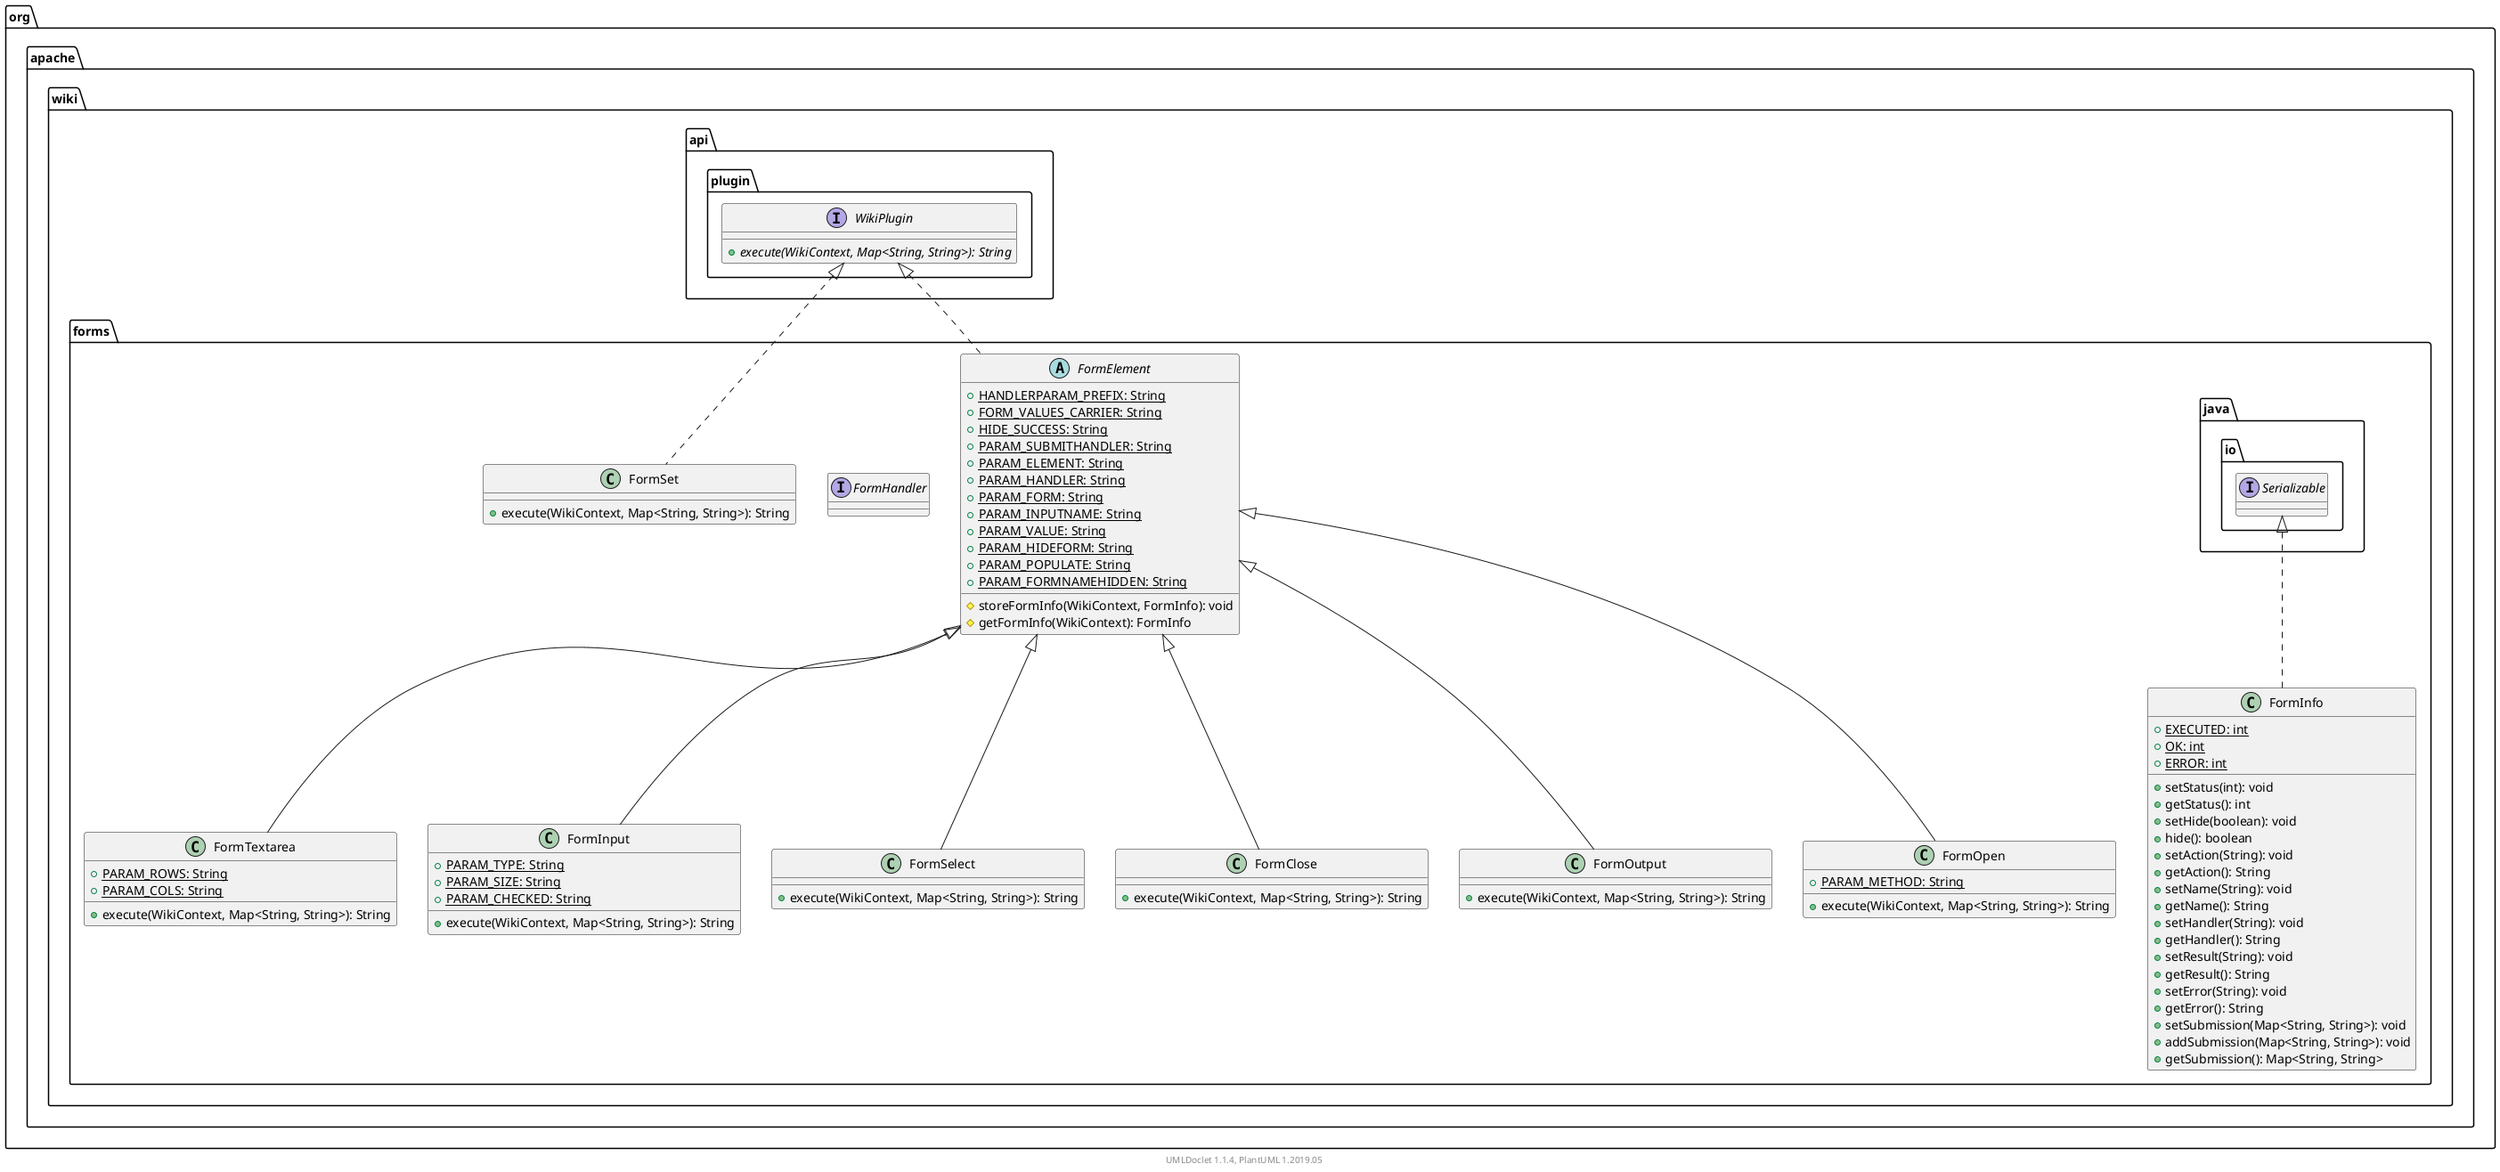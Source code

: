 @startuml

    namespace org.apache.wiki.forms {

        class FormTextarea [[FormTextarea.html]] {
            {static} +PARAM_ROWS: String
            {static} +PARAM_COLS: String
            +execute(WikiContext, Map<String, String>): String
        }

        abstract class FormElement [[FormElement.html]] {
            {static} +HANDLERPARAM_PREFIX: String
            {static} +FORM_VALUES_CARRIER: String
            {static} +HIDE_SUCCESS: String
            {static} +PARAM_SUBMITHANDLER: String
            {static} +PARAM_ELEMENT: String
            {static} +PARAM_HANDLER: String
            {static} +PARAM_FORM: String
            {static} +PARAM_INPUTNAME: String
            {static} +PARAM_VALUE: String
            {static} +PARAM_HIDEFORM: String
            {static} +PARAM_POPULATE: String
            {static} +PARAM_FORMNAMEHIDDEN: String
            #storeFormInfo(WikiContext, FormInfo): void
            #getFormInfo(WikiContext): FormInfo
        }

        class FormInput [[FormInput.html]] {
            {static} +PARAM_TYPE: String
            {static} +PARAM_SIZE: String
            {static} +PARAM_CHECKED: String
            +execute(WikiContext, Map<String, String>): String
        }

        class FormSelect [[FormSelect.html]] {
            +execute(WikiContext, Map<String, String>): String
        }

        class FormClose [[FormClose.html]] {
            +execute(WikiContext, Map<String, String>): String
        }

        class FormOutput [[FormOutput.html]] {
            +execute(WikiContext, Map<String, String>): String
        }

        interface FormHandler [[FormHandler.html]] {
        }

        class FormInfo [[FormInfo.html]] {
            {static} +EXECUTED: int
            {static} +OK: int
            {static} +ERROR: int
            +setStatus(int): void
            +getStatus(): int
            +setHide(boolean): void
            +hide(): boolean
            +setAction(String): void
            +getAction(): String
            +setName(String): void
            +getName(): String
            +setHandler(String): void
            +getHandler(): String
            +setResult(String): void
            +getResult(): String
            +setError(String): void
            +getError(): String
            +setSubmission(Map<String, String>): void
            +addSubmission(Map<String, String>): void
            +getSubmission(): Map<String, String>
        }

        class FormSet [[FormSet.html]] {
            +execute(WikiContext, Map<String, String>): String
        }

        class FormOpen [[FormOpen.html]] {
            {static} +PARAM_METHOD: String
            +execute(WikiContext, Map<String, String>): String
        }

        FormElement <|-- FormTextarea

        interface org.apache.wiki.api.plugin.WikiPlugin {
            {abstract} +execute(WikiContext, Map<String, String>): String
        }
        org.apache.wiki.api.plugin.WikiPlugin <|.. FormElement

        FormElement <|-- FormInput

        FormElement <|-- FormSelect

        FormElement <|-- FormClose

        FormElement <|-- FormOutput

        interface java.io.Serializable
        java.io.Serializable <|.. FormInfo

        org.apache.wiki.api.plugin.WikiPlugin <|.. FormSet

        FormElement <|-- FormOpen

    }


    center footer UMLDoclet 1.1.4, PlantUML 1.2019.05
@enduml
